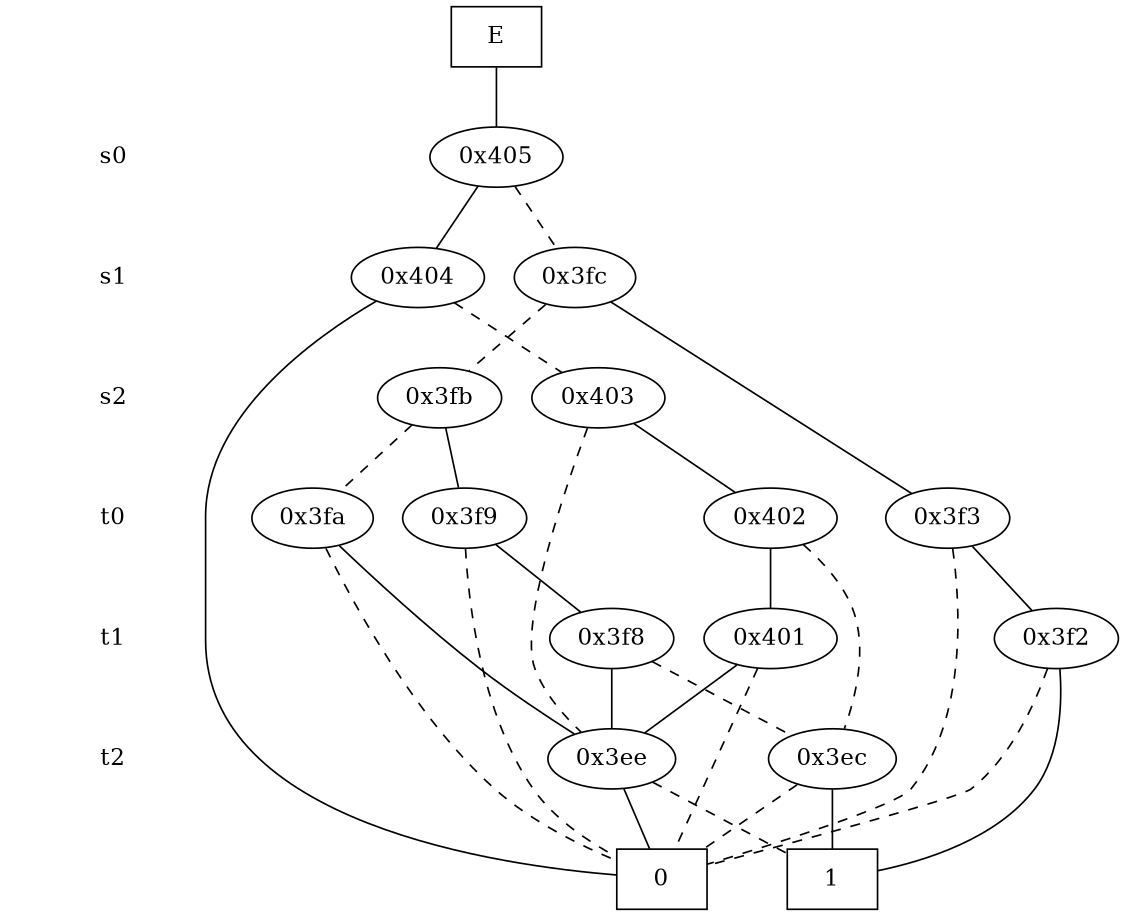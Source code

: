 digraph "DD" {
size = "7.5,10"
center = true;
edge [dir = none];
{ node [shape = plaintext];
  edge [style = invis];
  "CONST NODES" [style = invis];
" s0 " -> " s1 " -> " s2 " -> " t0 " -> " t1 " -> " t2 " -> "CONST NODES"; 
}
{ rank = same; node [shape = box]; edge [style = invis];
"E"; }
{ rank = same; " s0 ";
"0x405";
}
{ rank = same; " s1 ";
"0x404";
"0x3fc";
}
{ rank = same; " s2 ";
"0x3fb";
"0x403";
}
{ rank = same; " t0 ";
"0x402";
"0x3fa";
"0x3f3";
"0x3f9";
}
{ rank = same; " t1 ";
"0x401";
"0x3f8";
"0x3f2";
}
{ rank = same; " t2 ";
"0x3ee";
"0x3ec";
}
{ rank = same; "CONST NODES";
{ node [shape = box]; "0x3ac";
"0x3ab";
}
}
"E" -> "0x405" [style = solid];
"0x405" -> "0x404";
"0x405" -> "0x3fc" [style = dashed];
"0x404" -> "0x3ac";
"0x404" -> "0x403" [style = dashed];
"0x3fc" -> "0x3f3";
"0x3fc" -> "0x3fb" [style = dashed];
"0x3fb" -> "0x3f9";
"0x3fb" -> "0x3fa" [style = dashed];
"0x403" -> "0x402";
"0x403" -> "0x3ee" [style = dashed];
"0x402" -> "0x401";
"0x402" -> "0x3ec" [style = dashed];
"0x3fa" -> "0x3ee";
"0x3fa" -> "0x3ac" [style = dashed];
"0x3f3" -> "0x3f2";
"0x3f3" -> "0x3ac" [style = dashed];
"0x3f9" -> "0x3f8";
"0x3f9" -> "0x3ac" [style = dashed];
"0x401" -> "0x3ee";
"0x401" -> "0x3ac" [style = dashed];
"0x3f8" -> "0x3ee";
"0x3f8" -> "0x3ec" [style = dashed];
"0x3f2" -> "0x3ab";
"0x3f2" -> "0x3ac" [style = dashed];
"0x3ee" -> "0x3ac";
"0x3ee" -> "0x3ab" [style = dashed];
"0x3ec" -> "0x3ab";
"0x3ec" -> "0x3ac" [style = dashed];
"0x3ac" [label = "0"];
"0x3ab" [label = "1"];
}
